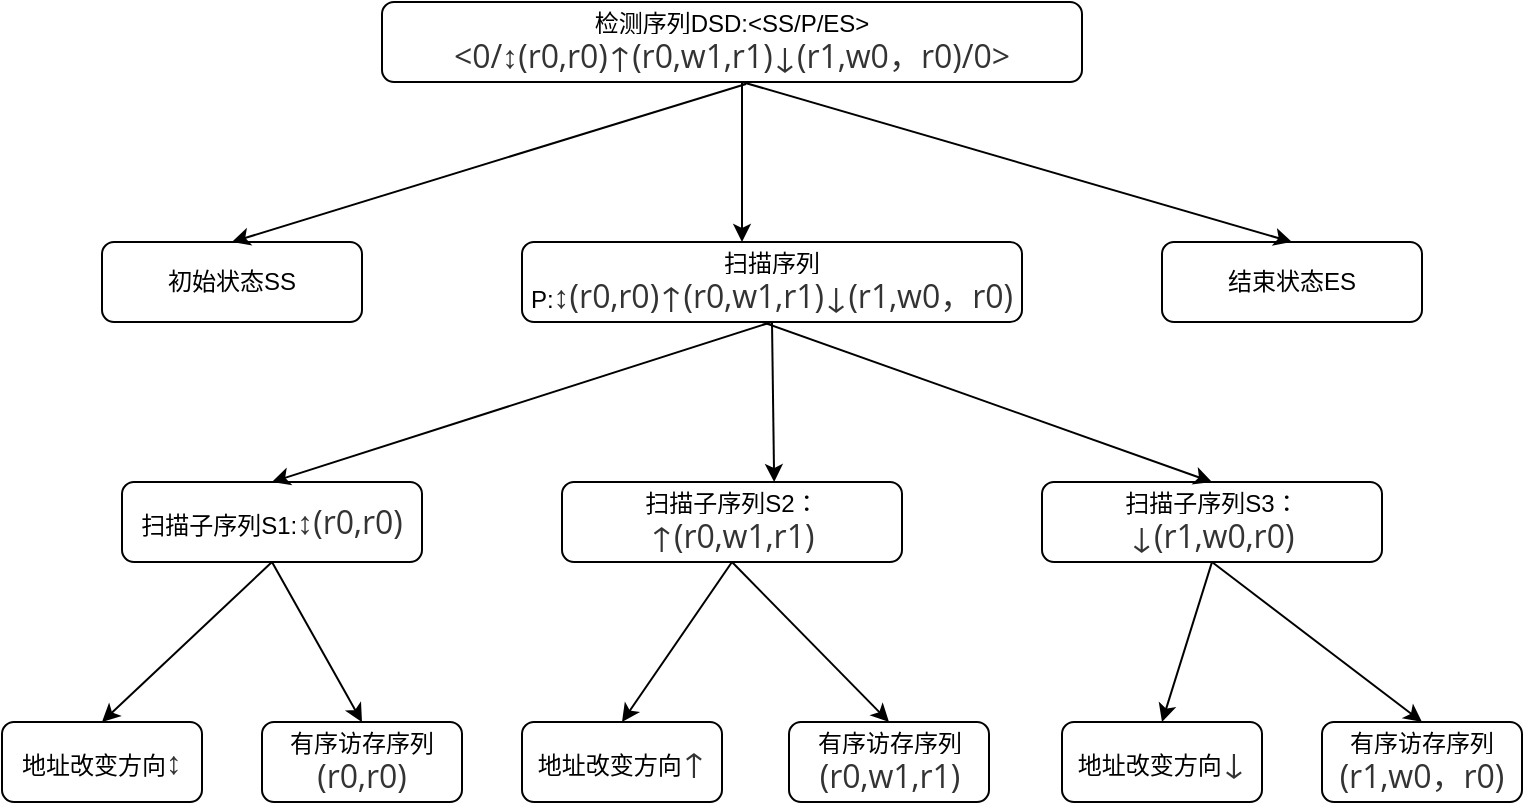 <mxfile version="20.2.7" type="github">
  <diagram id="iYrUOhIXQRtHA39T7H4S" name="第 1 页">
    <mxGraphModel dx="1422" dy="794" grid="1" gridSize="10" guides="1" tooltips="1" connect="1" arrows="1" fold="1" page="1" pageScale="1" pageWidth="827" pageHeight="1169" math="0" shadow="0">
      <root>
        <mxCell id="0" />
        <mxCell id="1" parent="0" />
        <mxCell id="NIiwQRUN0ZrAghXSacfO-2" value="检测序列DSD:&amp;lt;SS/P/ES&amp;gt;&lt;br&gt;&lt;span style=&quot;color: rgb(51, 51, 51); font-family: &amp;quot;Open Sans&amp;quot;, &amp;quot;Clear Sans&amp;quot;, &amp;quot;Helvetica Neue&amp;quot;, Helvetica, Arial, sans-serif; font-size: 16px; orphans: 4; text-align: left; background-color: rgb(255, 255, 255);&quot;&gt;&amp;lt;0/↕(r0,r0)↑(r0,w1,r1)↓(r1,w0，r0)/0&amp;gt; &lt;/span&gt;" style="rounded=1;whiteSpace=wrap;html=1;" vertex="1" parent="1">
          <mxGeometry x="210" y="80" width="350" height="40" as="geometry" />
        </mxCell>
        <mxCell id="NIiwQRUN0ZrAghXSacfO-3" value="初始状态SS" style="rounded=1;whiteSpace=wrap;html=1;" vertex="1" parent="1">
          <mxGeometry x="70" y="200" width="130" height="40" as="geometry" />
        </mxCell>
        <mxCell id="NIiwQRUN0ZrAghXSacfO-4" value="扫描序列P:&lt;span style=&quot;color: rgb(51, 51, 51); font-family: &amp;quot;Open Sans&amp;quot;, &amp;quot;Clear Sans&amp;quot;, &amp;quot;Helvetica Neue&amp;quot;, Helvetica, Arial, sans-serif; font-size: 16px; orphans: 4; text-align: left; background-color: rgb(255, 255, 255);&quot;&gt;↕(r0,r0)↑(r0,w1,r1)↓(r1,w0，r0)&lt;/span&gt;" style="rounded=1;whiteSpace=wrap;html=1;" vertex="1" parent="1">
          <mxGeometry x="280" y="200" width="250" height="40" as="geometry" />
        </mxCell>
        <mxCell id="NIiwQRUN0ZrAghXSacfO-5" value="结束状态ES" style="rounded=1;whiteSpace=wrap;html=1;" vertex="1" parent="1">
          <mxGeometry x="600" y="200" width="130" height="40" as="geometry" />
        </mxCell>
        <mxCell id="NIiwQRUN0ZrAghXSacfO-7" value="" style="endArrow=classic;html=1;rounded=0;exitX=0.52;exitY=1.025;exitDx=0;exitDy=0;exitPerimeter=0;entryX=0.5;entryY=0;entryDx=0;entryDy=0;" edge="1" parent="1" source="NIiwQRUN0ZrAghXSacfO-2" target="NIiwQRUN0ZrAghXSacfO-3">
          <mxGeometry width="50" height="50" relative="1" as="geometry">
            <mxPoint x="390" y="400" as="sourcePoint" />
            <mxPoint x="440" y="350" as="targetPoint" />
          </mxGeometry>
        </mxCell>
        <mxCell id="NIiwQRUN0ZrAghXSacfO-8" value="" style="endArrow=classic;html=1;rounded=0;" edge="1" parent="1">
          <mxGeometry width="50" height="50" relative="1" as="geometry">
            <mxPoint x="390" y="120" as="sourcePoint" />
            <mxPoint x="390" y="200" as="targetPoint" />
          </mxGeometry>
        </mxCell>
        <mxCell id="NIiwQRUN0ZrAghXSacfO-9" value="" style="endArrow=classic;html=1;rounded=0;entryX=0.5;entryY=0;entryDx=0;entryDy=0;" edge="1" parent="1" target="NIiwQRUN0ZrAghXSacfO-5">
          <mxGeometry width="50" height="50" relative="1" as="geometry">
            <mxPoint x="390" y="120" as="sourcePoint" />
            <mxPoint x="440" y="350" as="targetPoint" />
          </mxGeometry>
        </mxCell>
        <mxCell id="NIiwQRUN0ZrAghXSacfO-10" value="扫描子序列S2：&lt;span style=&quot;color: rgb(51, 51, 51); font-family: &amp;quot;Open Sans&amp;quot;, &amp;quot;Clear Sans&amp;quot;, &amp;quot;Helvetica Neue&amp;quot;, Helvetica, Arial, sans-serif; font-size: 16px; orphans: 4; text-align: left; background-color: rgb(255, 255, 255);&quot;&gt;↑(r0,w1,r1)&lt;/span&gt;" style="rounded=1;whiteSpace=wrap;html=1;" vertex="1" parent="1">
          <mxGeometry x="300" y="320" width="170" height="40" as="geometry" />
        </mxCell>
        <mxCell id="NIiwQRUN0ZrAghXSacfO-11" value="扫描子序列S1:&lt;span style=&quot;color: rgb(51, 51, 51); font-family: &amp;quot;Open Sans&amp;quot;, &amp;quot;Clear Sans&amp;quot;, &amp;quot;Helvetica Neue&amp;quot;, Helvetica, Arial, sans-serif; font-size: 16px; orphans: 4; text-align: left; background-color: rgb(255, 255, 255);&quot;&gt;↕(r0,r0)&lt;/span&gt;" style="rounded=1;whiteSpace=wrap;html=1;" vertex="1" parent="1">
          <mxGeometry x="80" y="320" width="150" height="40" as="geometry" />
        </mxCell>
        <mxCell id="NIiwQRUN0ZrAghXSacfO-13" value="扫描子序列S3：&lt;span style=&quot;color: rgb(51, 51, 51); font-family: &amp;quot;Open Sans&amp;quot;, &amp;quot;Clear Sans&amp;quot;, &amp;quot;Helvetica Neue&amp;quot;, Helvetica, Arial, sans-serif; font-size: 16px; orphans: 4; text-align: left; background-color: rgb(255, 255, 255);&quot;&gt;↓(r1,w0,r0)&lt;/span&gt;" style="rounded=1;whiteSpace=wrap;html=1;" vertex="1" parent="1">
          <mxGeometry x="540" y="320" width="170" height="40" as="geometry" />
        </mxCell>
        <mxCell id="NIiwQRUN0ZrAghXSacfO-14" value="" style="endArrow=classic;html=1;rounded=0;exitX=0.5;exitY=1;exitDx=0;exitDy=0;entryX=0.5;entryY=0;entryDx=0;entryDy=0;" edge="1" parent="1" source="NIiwQRUN0ZrAghXSacfO-4" target="NIiwQRUN0ZrAghXSacfO-11">
          <mxGeometry width="50" height="50" relative="1" as="geometry">
            <mxPoint x="390" y="390" as="sourcePoint" />
            <mxPoint x="440" y="340" as="targetPoint" />
          </mxGeometry>
        </mxCell>
        <mxCell id="NIiwQRUN0ZrAghXSacfO-15" value="" style="endArrow=classic;html=1;rounded=0;exitX=0.5;exitY=1;exitDx=0;exitDy=0;entryX=0.624;entryY=0;entryDx=0;entryDy=0;entryPerimeter=0;" edge="1" parent="1" source="NIiwQRUN0ZrAghXSacfO-4" target="NIiwQRUN0ZrAghXSacfO-10">
          <mxGeometry width="50" height="50" relative="1" as="geometry">
            <mxPoint x="390" y="390" as="sourcePoint" />
            <mxPoint x="440" y="340" as="targetPoint" />
          </mxGeometry>
        </mxCell>
        <mxCell id="NIiwQRUN0ZrAghXSacfO-16" value="" style="endArrow=classic;html=1;rounded=0;entryX=0.5;entryY=0;entryDx=0;entryDy=0;" edge="1" parent="1" target="NIiwQRUN0ZrAghXSacfO-13">
          <mxGeometry width="50" height="50" relative="1" as="geometry">
            <mxPoint x="400" y="240" as="sourcePoint" />
            <mxPoint x="440" y="340" as="targetPoint" />
          </mxGeometry>
        </mxCell>
        <mxCell id="NIiwQRUN0ZrAghXSacfO-17" value="地址改变方向&lt;span style=&quot;color: rgb(51, 51, 51); font-family: &amp;quot;Open Sans&amp;quot;, &amp;quot;Clear Sans&amp;quot;, &amp;quot;Helvetica Neue&amp;quot;, Helvetica, Arial, sans-serif; font-size: 16px; orphans: 4; text-align: left; background-color: rgb(255, 255, 255);&quot;&gt;↕&lt;/span&gt;" style="rounded=1;whiteSpace=wrap;html=1;" vertex="1" parent="1">
          <mxGeometry x="20" y="440" width="100" height="40" as="geometry" />
        </mxCell>
        <mxCell id="NIiwQRUN0ZrAghXSacfO-18" value="有序访存序列&lt;span style=&quot;color: rgb(51, 51, 51); font-family: &amp;quot;Open Sans&amp;quot;, &amp;quot;Clear Sans&amp;quot;, &amp;quot;Helvetica Neue&amp;quot;, Helvetica, Arial, sans-serif; font-size: 16px; orphans: 4; text-align: left; background-color: rgb(255, 255, 255);&quot;&gt;(r0,r0)&lt;/span&gt;" style="rounded=1;whiteSpace=wrap;html=1;" vertex="1" parent="1">
          <mxGeometry x="150" y="440" width="100" height="40" as="geometry" />
        </mxCell>
        <mxCell id="NIiwQRUN0ZrAghXSacfO-19" value="有序访存序列&lt;span style=&quot;color: rgb(51, 51, 51); font-family: &amp;quot;Open Sans&amp;quot;, &amp;quot;Clear Sans&amp;quot;, &amp;quot;Helvetica Neue&amp;quot;, Helvetica, Arial, sans-serif; font-size: 16px; orphans: 4; text-align: left; background-color: rgb(255, 255, 255);&quot;&gt;(r1,w0，r0)&lt;/span&gt;" style="rounded=1;whiteSpace=wrap;html=1;" vertex="1" parent="1">
          <mxGeometry x="680" y="440" width="100" height="40" as="geometry" />
        </mxCell>
        <mxCell id="NIiwQRUN0ZrAghXSacfO-20" value="地址改变方向&lt;span style=&quot;color: rgb(51, 51, 51); font-family: &amp;quot;Open Sans&amp;quot;, &amp;quot;Clear Sans&amp;quot;, &amp;quot;Helvetica Neue&amp;quot;, Helvetica, Arial, sans-serif; font-size: 16px; orphans: 4; text-align: left; background-color: rgb(255, 255, 255);&quot;&gt;↓&lt;/span&gt;" style="rounded=1;whiteSpace=wrap;html=1;" vertex="1" parent="1">
          <mxGeometry x="550" y="440" width="100" height="40" as="geometry" />
        </mxCell>
        <mxCell id="NIiwQRUN0ZrAghXSacfO-21" value="有序访存序列&lt;span style=&quot;color: rgb(51, 51, 51); font-family: &amp;quot;Open Sans&amp;quot;, &amp;quot;Clear Sans&amp;quot;, &amp;quot;Helvetica Neue&amp;quot;, Helvetica, Arial, sans-serif; font-size: 16px; orphans: 4; text-align: left; background-color: rgb(255, 255, 255);&quot;&gt;(r0,w1,r1)&lt;/span&gt;" style="rounded=1;whiteSpace=wrap;html=1;" vertex="1" parent="1">
          <mxGeometry x="413.5" y="440" width="100" height="40" as="geometry" />
        </mxCell>
        <mxCell id="NIiwQRUN0ZrAghXSacfO-22" value="地址改变方向&lt;span style=&quot;color: rgb(51, 51, 51); font-family: &amp;quot;Open Sans&amp;quot;, &amp;quot;Clear Sans&amp;quot;, &amp;quot;Helvetica Neue&amp;quot;, Helvetica, Arial, sans-serif; font-size: 16px; orphans: 4; text-align: left; background-color: rgb(255, 255, 255);&quot;&gt;↑&lt;/span&gt;" style="rounded=1;whiteSpace=wrap;html=1;" vertex="1" parent="1">
          <mxGeometry x="280" y="440" width="100" height="40" as="geometry" />
        </mxCell>
        <mxCell id="NIiwQRUN0ZrAghXSacfO-25" value="" style="endArrow=classic;html=1;rounded=0;exitX=0.5;exitY=1;exitDx=0;exitDy=0;entryX=0.5;entryY=0;entryDx=0;entryDy=0;" edge="1" parent="1" source="NIiwQRUN0ZrAghXSacfO-11" target="NIiwQRUN0ZrAghXSacfO-17">
          <mxGeometry width="50" height="50" relative="1" as="geometry">
            <mxPoint x="390" y="350" as="sourcePoint" />
            <mxPoint x="440" y="300" as="targetPoint" />
          </mxGeometry>
        </mxCell>
        <mxCell id="NIiwQRUN0ZrAghXSacfO-26" value="" style="endArrow=classic;html=1;rounded=0;entryX=0.5;entryY=0;entryDx=0;entryDy=0;" edge="1" parent="1" target="NIiwQRUN0ZrAghXSacfO-18">
          <mxGeometry width="50" height="50" relative="1" as="geometry">
            <mxPoint x="155" y="360" as="sourcePoint" />
            <mxPoint x="440" y="300" as="targetPoint" />
          </mxGeometry>
        </mxCell>
        <mxCell id="NIiwQRUN0ZrAghXSacfO-27" value="" style="endArrow=classic;html=1;rounded=0;exitX=0.5;exitY=1;exitDx=0;exitDy=0;entryX=0.5;entryY=0;entryDx=0;entryDy=0;" edge="1" parent="1" source="NIiwQRUN0ZrAghXSacfO-10" target="NIiwQRUN0ZrAghXSacfO-22">
          <mxGeometry width="50" height="50" relative="1" as="geometry">
            <mxPoint x="390" y="350" as="sourcePoint" />
            <mxPoint x="440" y="300" as="targetPoint" />
          </mxGeometry>
        </mxCell>
        <mxCell id="NIiwQRUN0ZrAghXSacfO-28" value="" style="endArrow=classic;html=1;rounded=0;exitX=0.5;exitY=1;exitDx=0;exitDy=0;entryX=0.5;entryY=0;entryDx=0;entryDy=0;" edge="1" parent="1" source="NIiwQRUN0ZrAghXSacfO-10" target="NIiwQRUN0ZrAghXSacfO-21">
          <mxGeometry width="50" height="50" relative="1" as="geometry">
            <mxPoint x="390" y="350" as="sourcePoint" />
            <mxPoint x="440" y="300" as="targetPoint" />
          </mxGeometry>
        </mxCell>
        <mxCell id="NIiwQRUN0ZrAghXSacfO-29" value="" style="endArrow=classic;html=1;rounded=0;exitX=0.5;exitY=1;exitDx=0;exitDy=0;entryX=0.5;entryY=0;entryDx=0;entryDy=0;" edge="1" parent="1" source="NIiwQRUN0ZrAghXSacfO-13" target="NIiwQRUN0ZrAghXSacfO-20">
          <mxGeometry width="50" height="50" relative="1" as="geometry">
            <mxPoint x="390" y="350" as="sourcePoint" />
            <mxPoint x="440" y="300" as="targetPoint" />
          </mxGeometry>
        </mxCell>
        <mxCell id="NIiwQRUN0ZrAghXSacfO-30" value="" style="endArrow=classic;html=1;rounded=0;exitX=0.5;exitY=1;exitDx=0;exitDy=0;entryX=0.5;entryY=0;entryDx=0;entryDy=0;" edge="1" parent="1" source="NIiwQRUN0ZrAghXSacfO-13" target="NIiwQRUN0ZrAghXSacfO-19">
          <mxGeometry width="50" height="50" relative="1" as="geometry">
            <mxPoint x="390" y="350" as="sourcePoint" />
            <mxPoint x="440" y="300" as="targetPoint" />
          </mxGeometry>
        </mxCell>
      </root>
    </mxGraphModel>
  </diagram>
</mxfile>
